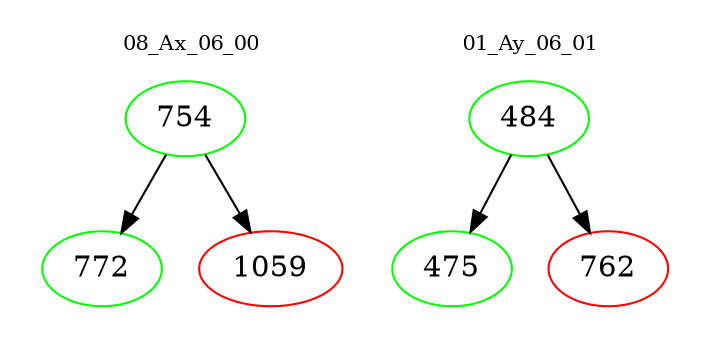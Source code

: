 digraph{
subgraph cluster_0 {
color = white
label = "08_Ax_06_00";
fontsize=10;
T0_754 [label="754", color="green"]
T0_754 -> T0_772 [color="black"]
T0_772 [label="772", color="green"]
T0_754 -> T0_1059 [color="black"]
T0_1059 [label="1059", color="red"]
}
subgraph cluster_1 {
color = white
label = "01_Ay_06_01";
fontsize=10;
T1_484 [label="484", color="green"]
T1_484 -> T1_475 [color="black"]
T1_475 [label="475", color="green"]
T1_484 -> T1_762 [color="black"]
T1_762 [label="762", color="red"]
}
}
